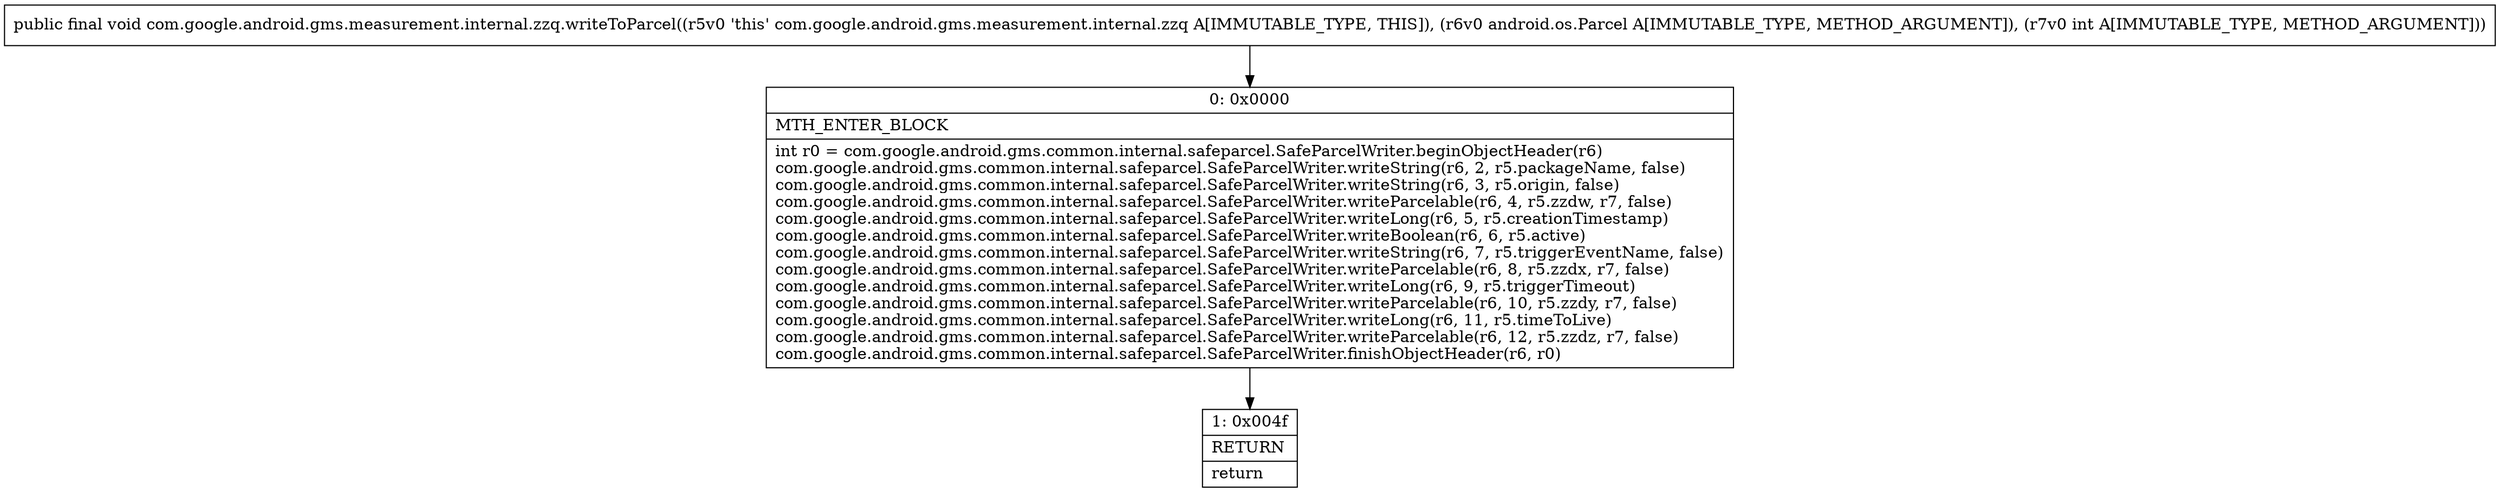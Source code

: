 digraph "CFG forcom.google.android.gms.measurement.internal.zzq.writeToParcel(Landroid\/os\/Parcel;I)V" {
Node_0 [shape=record,label="{0\:\ 0x0000|MTH_ENTER_BLOCK\l|int r0 = com.google.android.gms.common.internal.safeparcel.SafeParcelWriter.beginObjectHeader(r6)\lcom.google.android.gms.common.internal.safeparcel.SafeParcelWriter.writeString(r6, 2, r5.packageName, false)\lcom.google.android.gms.common.internal.safeparcel.SafeParcelWriter.writeString(r6, 3, r5.origin, false)\lcom.google.android.gms.common.internal.safeparcel.SafeParcelWriter.writeParcelable(r6, 4, r5.zzdw, r7, false)\lcom.google.android.gms.common.internal.safeparcel.SafeParcelWriter.writeLong(r6, 5, r5.creationTimestamp)\lcom.google.android.gms.common.internal.safeparcel.SafeParcelWriter.writeBoolean(r6, 6, r5.active)\lcom.google.android.gms.common.internal.safeparcel.SafeParcelWriter.writeString(r6, 7, r5.triggerEventName, false)\lcom.google.android.gms.common.internal.safeparcel.SafeParcelWriter.writeParcelable(r6, 8, r5.zzdx, r7, false)\lcom.google.android.gms.common.internal.safeparcel.SafeParcelWriter.writeLong(r6, 9, r5.triggerTimeout)\lcom.google.android.gms.common.internal.safeparcel.SafeParcelWriter.writeParcelable(r6, 10, r5.zzdy, r7, false)\lcom.google.android.gms.common.internal.safeparcel.SafeParcelWriter.writeLong(r6, 11, r5.timeToLive)\lcom.google.android.gms.common.internal.safeparcel.SafeParcelWriter.writeParcelable(r6, 12, r5.zzdz, r7, false)\lcom.google.android.gms.common.internal.safeparcel.SafeParcelWriter.finishObjectHeader(r6, r0)\l}"];
Node_1 [shape=record,label="{1\:\ 0x004f|RETURN\l|return\l}"];
MethodNode[shape=record,label="{public final void com.google.android.gms.measurement.internal.zzq.writeToParcel((r5v0 'this' com.google.android.gms.measurement.internal.zzq A[IMMUTABLE_TYPE, THIS]), (r6v0 android.os.Parcel A[IMMUTABLE_TYPE, METHOD_ARGUMENT]), (r7v0 int A[IMMUTABLE_TYPE, METHOD_ARGUMENT])) }"];
MethodNode -> Node_0;
Node_0 -> Node_1;
}

